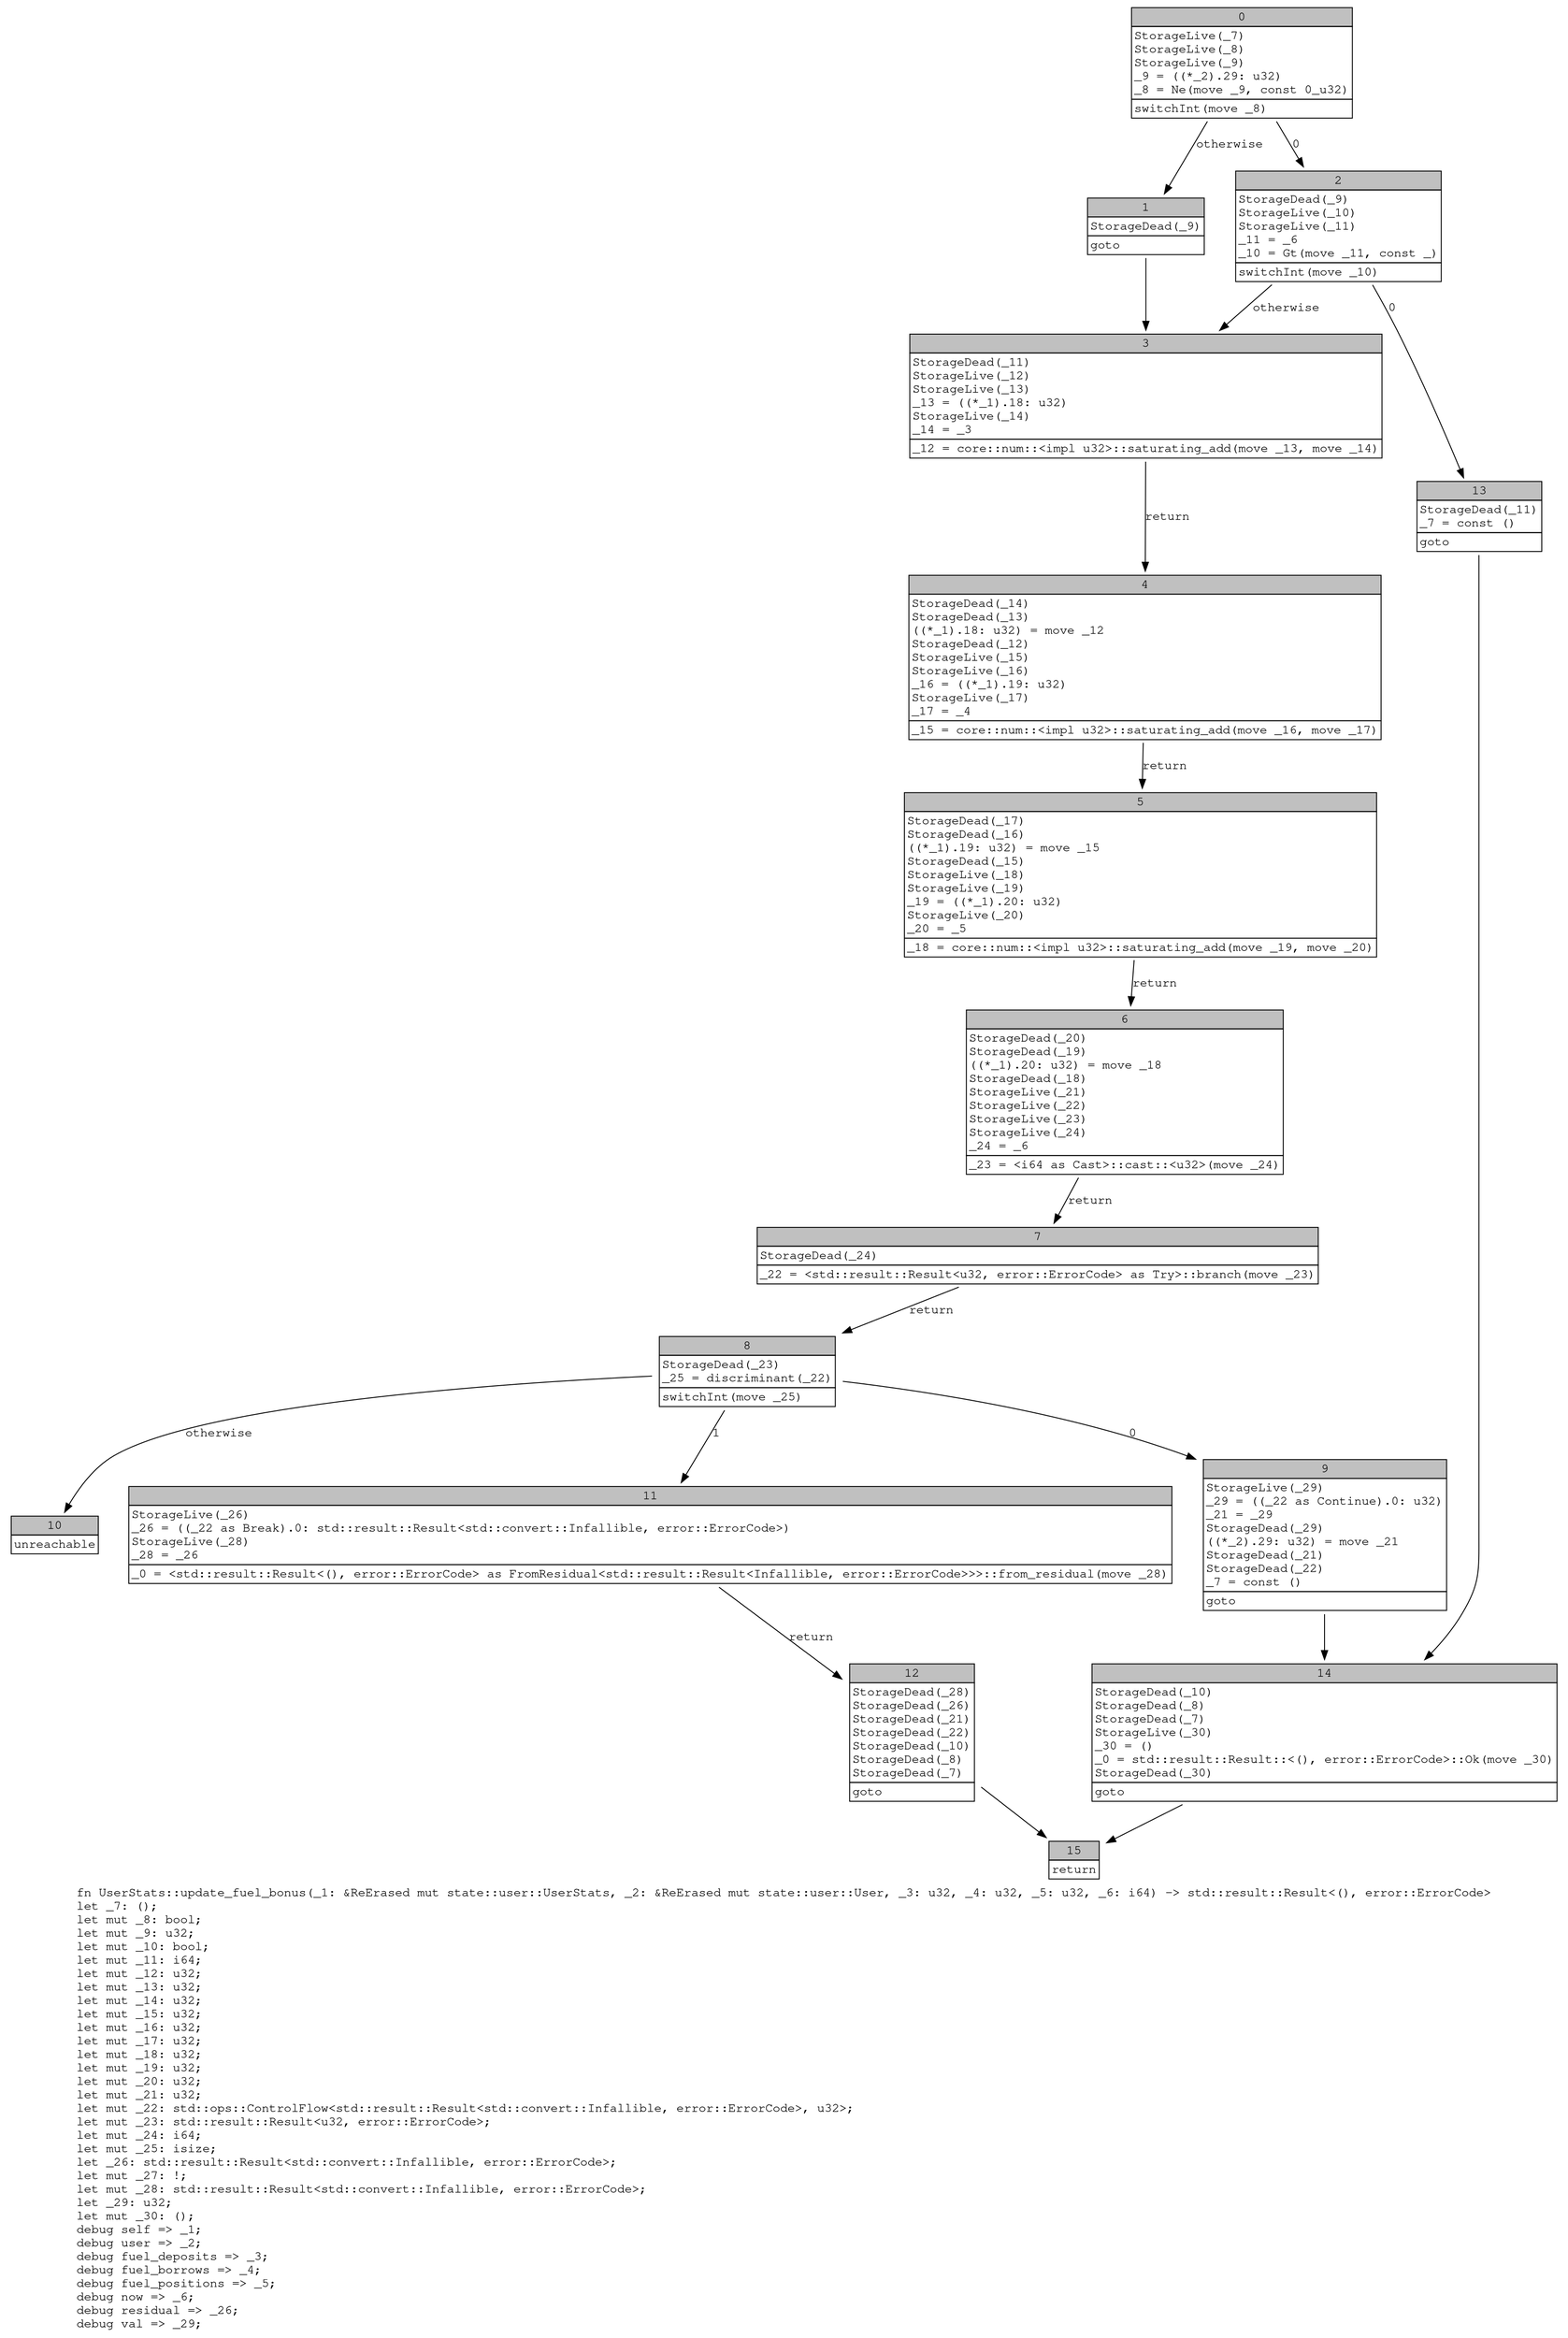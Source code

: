 digraph Mir_0_4412 {
    graph [fontname="Courier, monospace"];
    node [fontname="Courier, monospace"];
    edge [fontname="Courier, monospace"];
    label=<fn UserStats::update_fuel_bonus(_1: &amp;ReErased mut state::user::UserStats, _2: &amp;ReErased mut state::user::User, _3: u32, _4: u32, _5: u32, _6: i64) -&gt; std::result::Result&lt;(), error::ErrorCode&gt;<br align="left"/>let _7: ();<br align="left"/>let mut _8: bool;<br align="left"/>let mut _9: u32;<br align="left"/>let mut _10: bool;<br align="left"/>let mut _11: i64;<br align="left"/>let mut _12: u32;<br align="left"/>let mut _13: u32;<br align="left"/>let mut _14: u32;<br align="left"/>let mut _15: u32;<br align="left"/>let mut _16: u32;<br align="left"/>let mut _17: u32;<br align="left"/>let mut _18: u32;<br align="left"/>let mut _19: u32;<br align="left"/>let mut _20: u32;<br align="left"/>let mut _21: u32;<br align="left"/>let mut _22: std::ops::ControlFlow&lt;std::result::Result&lt;std::convert::Infallible, error::ErrorCode&gt;, u32&gt;;<br align="left"/>let mut _23: std::result::Result&lt;u32, error::ErrorCode&gt;;<br align="left"/>let mut _24: i64;<br align="left"/>let mut _25: isize;<br align="left"/>let _26: std::result::Result&lt;std::convert::Infallible, error::ErrorCode&gt;;<br align="left"/>let mut _27: !;<br align="left"/>let mut _28: std::result::Result&lt;std::convert::Infallible, error::ErrorCode&gt;;<br align="left"/>let _29: u32;<br align="left"/>let mut _30: ();<br align="left"/>debug self =&gt; _1;<br align="left"/>debug user =&gt; _2;<br align="left"/>debug fuel_deposits =&gt; _3;<br align="left"/>debug fuel_borrows =&gt; _4;<br align="left"/>debug fuel_positions =&gt; _5;<br align="left"/>debug now =&gt; _6;<br align="left"/>debug residual =&gt; _26;<br align="left"/>debug val =&gt; _29;<br align="left"/>>;
    bb0__0_4412 [shape="none", label=<<table border="0" cellborder="1" cellspacing="0"><tr><td bgcolor="gray" align="center" colspan="1">0</td></tr><tr><td align="left" balign="left">StorageLive(_7)<br/>StorageLive(_8)<br/>StorageLive(_9)<br/>_9 = ((*_2).29: u32)<br/>_8 = Ne(move _9, const 0_u32)<br/></td></tr><tr><td align="left">switchInt(move _8)</td></tr></table>>];
    bb1__0_4412 [shape="none", label=<<table border="0" cellborder="1" cellspacing="0"><tr><td bgcolor="gray" align="center" colspan="1">1</td></tr><tr><td align="left" balign="left">StorageDead(_9)<br/></td></tr><tr><td align="left">goto</td></tr></table>>];
    bb2__0_4412 [shape="none", label=<<table border="0" cellborder="1" cellspacing="0"><tr><td bgcolor="gray" align="center" colspan="1">2</td></tr><tr><td align="left" balign="left">StorageDead(_9)<br/>StorageLive(_10)<br/>StorageLive(_11)<br/>_11 = _6<br/>_10 = Gt(move _11, const _)<br/></td></tr><tr><td align="left">switchInt(move _10)</td></tr></table>>];
    bb3__0_4412 [shape="none", label=<<table border="0" cellborder="1" cellspacing="0"><tr><td bgcolor="gray" align="center" colspan="1">3</td></tr><tr><td align="left" balign="left">StorageDead(_11)<br/>StorageLive(_12)<br/>StorageLive(_13)<br/>_13 = ((*_1).18: u32)<br/>StorageLive(_14)<br/>_14 = _3<br/></td></tr><tr><td align="left">_12 = core::num::&lt;impl u32&gt;::saturating_add(move _13, move _14)</td></tr></table>>];
    bb4__0_4412 [shape="none", label=<<table border="0" cellborder="1" cellspacing="0"><tr><td bgcolor="gray" align="center" colspan="1">4</td></tr><tr><td align="left" balign="left">StorageDead(_14)<br/>StorageDead(_13)<br/>((*_1).18: u32) = move _12<br/>StorageDead(_12)<br/>StorageLive(_15)<br/>StorageLive(_16)<br/>_16 = ((*_1).19: u32)<br/>StorageLive(_17)<br/>_17 = _4<br/></td></tr><tr><td align="left">_15 = core::num::&lt;impl u32&gt;::saturating_add(move _16, move _17)</td></tr></table>>];
    bb5__0_4412 [shape="none", label=<<table border="0" cellborder="1" cellspacing="0"><tr><td bgcolor="gray" align="center" colspan="1">5</td></tr><tr><td align="left" balign="left">StorageDead(_17)<br/>StorageDead(_16)<br/>((*_1).19: u32) = move _15<br/>StorageDead(_15)<br/>StorageLive(_18)<br/>StorageLive(_19)<br/>_19 = ((*_1).20: u32)<br/>StorageLive(_20)<br/>_20 = _5<br/></td></tr><tr><td align="left">_18 = core::num::&lt;impl u32&gt;::saturating_add(move _19, move _20)</td></tr></table>>];
    bb6__0_4412 [shape="none", label=<<table border="0" cellborder="1" cellspacing="0"><tr><td bgcolor="gray" align="center" colspan="1">6</td></tr><tr><td align="left" balign="left">StorageDead(_20)<br/>StorageDead(_19)<br/>((*_1).20: u32) = move _18<br/>StorageDead(_18)<br/>StorageLive(_21)<br/>StorageLive(_22)<br/>StorageLive(_23)<br/>StorageLive(_24)<br/>_24 = _6<br/></td></tr><tr><td align="left">_23 = &lt;i64 as Cast&gt;::cast::&lt;u32&gt;(move _24)</td></tr></table>>];
    bb7__0_4412 [shape="none", label=<<table border="0" cellborder="1" cellspacing="0"><tr><td bgcolor="gray" align="center" colspan="1">7</td></tr><tr><td align="left" balign="left">StorageDead(_24)<br/></td></tr><tr><td align="left">_22 = &lt;std::result::Result&lt;u32, error::ErrorCode&gt; as Try&gt;::branch(move _23)</td></tr></table>>];
    bb8__0_4412 [shape="none", label=<<table border="0" cellborder="1" cellspacing="0"><tr><td bgcolor="gray" align="center" colspan="1">8</td></tr><tr><td align="left" balign="left">StorageDead(_23)<br/>_25 = discriminant(_22)<br/></td></tr><tr><td align="left">switchInt(move _25)</td></tr></table>>];
    bb9__0_4412 [shape="none", label=<<table border="0" cellborder="1" cellspacing="0"><tr><td bgcolor="gray" align="center" colspan="1">9</td></tr><tr><td align="left" balign="left">StorageLive(_29)<br/>_29 = ((_22 as Continue).0: u32)<br/>_21 = _29<br/>StorageDead(_29)<br/>((*_2).29: u32) = move _21<br/>StorageDead(_21)<br/>StorageDead(_22)<br/>_7 = const ()<br/></td></tr><tr><td align="left">goto</td></tr></table>>];
    bb10__0_4412 [shape="none", label=<<table border="0" cellborder="1" cellspacing="0"><tr><td bgcolor="gray" align="center" colspan="1">10</td></tr><tr><td align="left">unreachable</td></tr></table>>];
    bb11__0_4412 [shape="none", label=<<table border="0" cellborder="1" cellspacing="0"><tr><td bgcolor="gray" align="center" colspan="1">11</td></tr><tr><td align="left" balign="left">StorageLive(_26)<br/>_26 = ((_22 as Break).0: std::result::Result&lt;std::convert::Infallible, error::ErrorCode&gt;)<br/>StorageLive(_28)<br/>_28 = _26<br/></td></tr><tr><td align="left">_0 = &lt;std::result::Result&lt;(), error::ErrorCode&gt; as FromResidual&lt;std::result::Result&lt;Infallible, error::ErrorCode&gt;&gt;&gt;::from_residual(move _28)</td></tr></table>>];
    bb12__0_4412 [shape="none", label=<<table border="0" cellborder="1" cellspacing="0"><tr><td bgcolor="gray" align="center" colspan="1">12</td></tr><tr><td align="left" balign="left">StorageDead(_28)<br/>StorageDead(_26)<br/>StorageDead(_21)<br/>StorageDead(_22)<br/>StorageDead(_10)<br/>StorageDead(_8)<br/>StorageDead(_7)<br/></td></tr><tr><td align="left">goto</td></tr></table>>];
    bb13__0_4412 [shape="none", label=<<table border="0" cellborder="1" cellspacing="0"><tr><td bgcolor="gray" align="center" colspan="1">13</td></tr><tr><td align="left" balign="left">StorageDead(_11)<br/>_7 = const ()<br/></td></tr><tr><td align="left">goto</td></tr></table>>];
    bb14__0_4412 [shape="none", label=<<table border="0" cellborder="1" cellspacing="0"><tr><td bgcolor="gray" align="center" colspan="1">14</td></tr><tr><td align="left" balign="left">StorageDead(_10)<br/>StorageDead(_8)<br/>StorageDead(_7)<br/>StorageLive(_30)<br/>_30 = ()<br/>_0 = std::result::Result::&lt;(), error::ErrorCode&gt;::Ok(move _30)<br/>StorageDead(_30)<br/></td></tr><tr><td align="left">goto</td></tr></table>>];
    bb15__0_4412 [shape="none", label=<<table border="0" cellborder="1" cellspacing="0"><tr><td bgcolor="gray" align="center" colspan="1">15</td></tr><tr><td align="left">return</td></tr></table>>];
    bb0__0_4412 -> bb2__0_4412 [label="0"];
    bb0__0_4412 -> bb1__0_4412 [label="otherwise"];
    bb1__0_4412 -> bb3__0_4412 [label=""];
    bb2__0_4412 -> bb13__0_4412 [label="0"];
    bb2__0_4412 -> bb3__0_4412 [label="otherwise"];
    bb3__0_4412 -> bb4__0_4412 [label="return"];
    bb4__0_4412 -> bb5__0_4412 [label="return"];
    bb5__0_4412 -> bb6__0_4412 [label="return"];
    bb6__0_4412 -> bb7__0_4412 [label="return"];
    bb7__0_4412 -> bb8__0_4412 [label="return"];
    bb8__0_4412 -> bb9__0_4412 [label="0"];
    bb8__0_4412 -> bb11__0_4412 [label="1"];
    bb8__0_4412 -> bb10__0_4412 [label="otherwise"];
    bb9__0_4412 -> bb14__0_4412 [label=""];
    bb11__0_4412 -> bb12__0_4412 [label="return"];
    bb12__0_4412 -> bb15__0_4412 [label=""];
    bb13__0_4412 -> bb14__0_4412 [label=""];
    bb14__0_4412 -> bb15__0_4412 [label=""];
}
